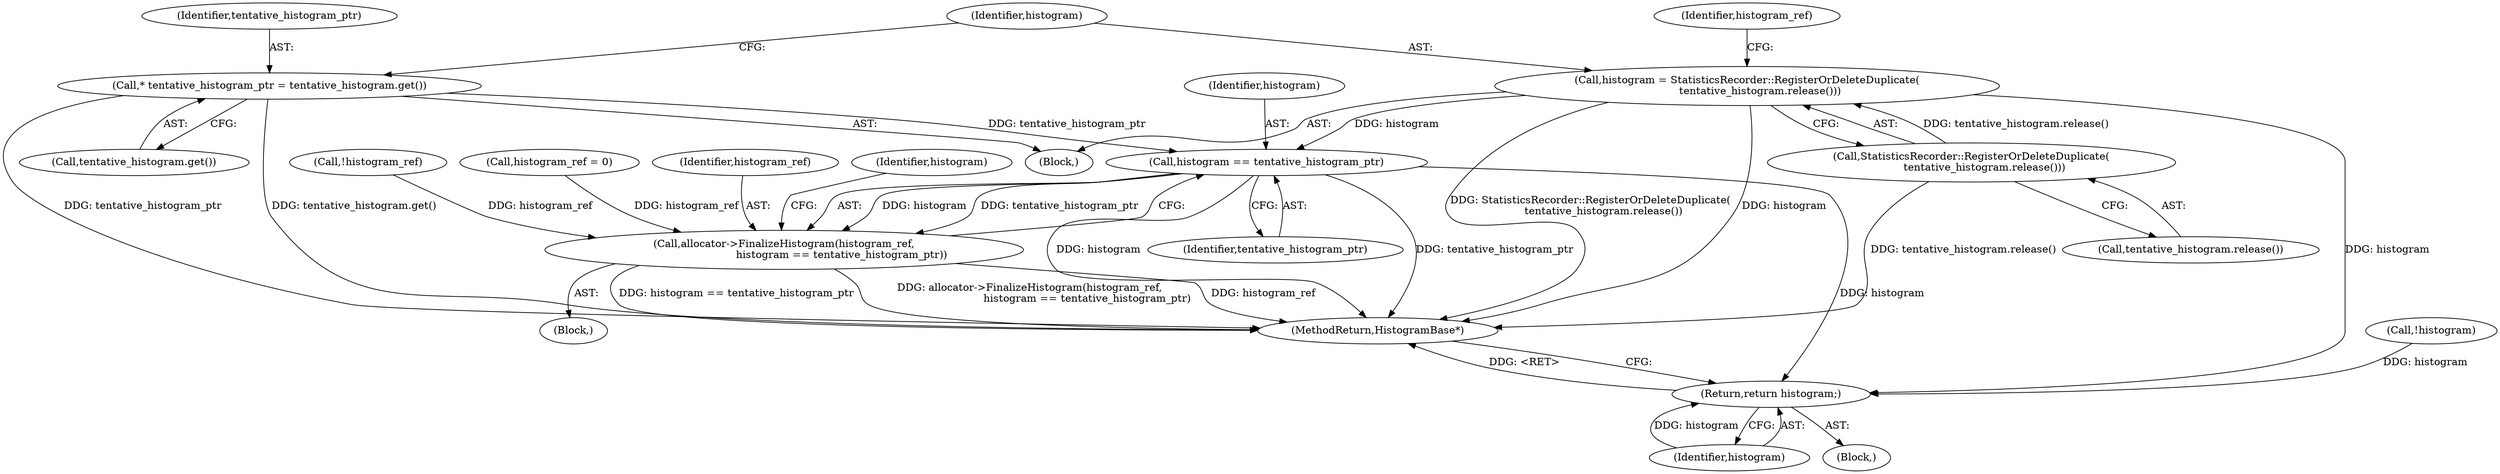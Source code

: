 digraph "0_Chrome_03c2e97746a2c471ae136b0c669f8d0c033fe168_0@pointer" {
"1000169" [label="(Call,histogram == tentative_histogram_ptr)"];
"1000160" [label="(Call,histogram = StatisticsRecorder::RegisterOrDeleteDuplicate(\n        tentative_histogram.release()))"];
"1000162" [label="(Call,StatisticsRecorder::RegisterOrDeleteDuplicate(\n        tentative_histogram.release()))"];
"1000157" [label="(Call,* tentative_histogram_ptr = tentative_histogram.get())"];
"1000167" [label="(Call,allocator->FinalizeHistogram(histogram_ref,\n                                   histogram == tentative_histogram_ptr))"];
"1000185" [label="(Return,return histogram;)"];
"1000161" [label="(Identifier,histogram)"];
"1000170" [label="(Identifier,histogram)"];
"1000165" [label="(Identifier,histogram_ref)"];
"1000160" [label="(Call,histogram = StatisticsRecorder::RegisterOrDeleteDuplicate(\n        tentative_histogram.release()))"];
"1000159" [label="(Call,tentative_histogram.get())"];
"1000163" [label="(Call,tentative_histogram.release())"];
"1000157" [label="(Call,* tentative_histogram_ptr = tentative_histogram.get())"];
"1000114" [label="(Block,)"];
"1000112" [label="(Call,!histogram)"];
"1000158" [label="(Identifier,tentative_histogram_ptr)"];
"1000167" [label="(Call,allocator->FinalizeHistogram(histogram_ref,\n                                   histogram == tentative_histogram_ptr))"];
"1000187" [label="(MethodReturn,HistogramBase*)"];
"1000162" [label="(Call,StatisticsRecorder::RegisterOrDeleteDuplicate(\n        tentative_histogram.release()))"];
"1000185" [label="(Return,return histogram;)"];
"1000169" [label="(Call,histogram == tentative_histogram_ptr)"];
"1000143" [label="(Call,!histogram_ref)"];
"1000116" [label="(Call,histogram_ref = 0)"];
"1000171" [label="(Identifier,tentative_histogram_ptr)"];
"1000186" [label="(Identifier,histogram)"];
"1000168" [label="(Identifier,histogram_ref)"];
"1000166" [label="(Block,)"];
"1000105" [label="(Block,)"];
"1000174" [label="(Identifier,histogram)"];
"1000169" -> "1000167"  [label="AST: "];
"1000169" -> "1000171"  [label="CFG: "];
"1000170" -> "1000169"  [label="AST: "];
"1000171" -> "1000169"  [label="AST: "];
"1000167" -> "1000169"  [label="CFG: "];
"1000169" -> "1000187"  [label="DDG: tentative_histogram_ptr"];
"1000169" -> "1000187"  [label="DDG: histogram"];
"1000169" -> "1000167"  [label="DDG: histogram"];
"1000169" -> "1000167"  [label="DDG: tentative_histogram_ptr"];
"1000160" -> "1000169"  [label="DDG: histogram"];
"1000157" -> "1000169"  [label="DDG: tentative_histogram_ptr"];
"1000169" -> "1000185"  [label="DDG: histogram"];
"1000160" -> "1000114"  [label="AST: "];
"1000160" -> "1000162"  [label="CFG: "];
"1000161" -> "1000160"  [label="AST: "];
"1000162" -> "1000160"  [label="AST: "];
"1000165" -> "1000160"  [label="CFG: "];
"1000160" -> "1000187"  [label="DDG: StatisticsRecorder::RegisterOrDeleteDuplicate(\n        tentative_histogram.release())"];
"1000160" -> "1000187"  [label="DDG: histogram"];
"1000162" -> "1000160"  [label="DDG: tentative_histogram.release()"];
"1000160" -> "1000185"  [label="DDG: histogram"];
"1000162" -> "1000163"  [label="CFG: "];
"1000163" -> "1000162"  [label="AST: "];
"1000162" -> "1000187"  [label="DDG: tentative_histogram.release()"];
"1000157" -> "1000114"  [label="AST: "];
"1000157" -> "1000159"  [label="CFG: "];
"1000158" -> "1000157"  [label="AST: "];
"1000159" -> "1000157"  [label="AST: "];
"1000161" -> "1000157"  [label="CFG: "];
"1000157" -> "1000187"  [label="DDG: tentative_histogram.get()"];
"1000157" -> "1000187"  [label="DDG: tentative_histogram_ptr"];
"1000167" -> "1000166"  [label="AST: "];
"1000168" -> "1000167"  [label="AST: "];
"1000174" -> "1000167"  [label="CFG: "];
"1000167" -> "1000187"  [label="DDG: histogram_ref"];
"1000167" -> "1000187"  [label="DDG: histogram == tentative_histogram_ptr"];
"1000167" -> "1000187"  [label="DDG: allocator->FinalizeHistogram(histogram_ref,\n                                   histogram == tentative_histogram_ptr)"];
"1000116" -> "1000167"  [label="DDG: histogram_ref"];
"1000143" -> "1000167"  [label="DDG: histogram_ref"];
"1000185" -> "1000105"  [label="AST: "];
"1000185" -> "1000186"  [label="CFG: "];
"1000186" -> "1000185"  [label="AST: "];
"1000187" -> "1000185"  [label="CFG: "];
"1000185" -> "1000187"  [label="DDG: <RET>"];
"1000186" -> "1000185"  [label="DDG: histogram"];
"1000112" -> "1000185"  [label="DDG: histogram"];
}
